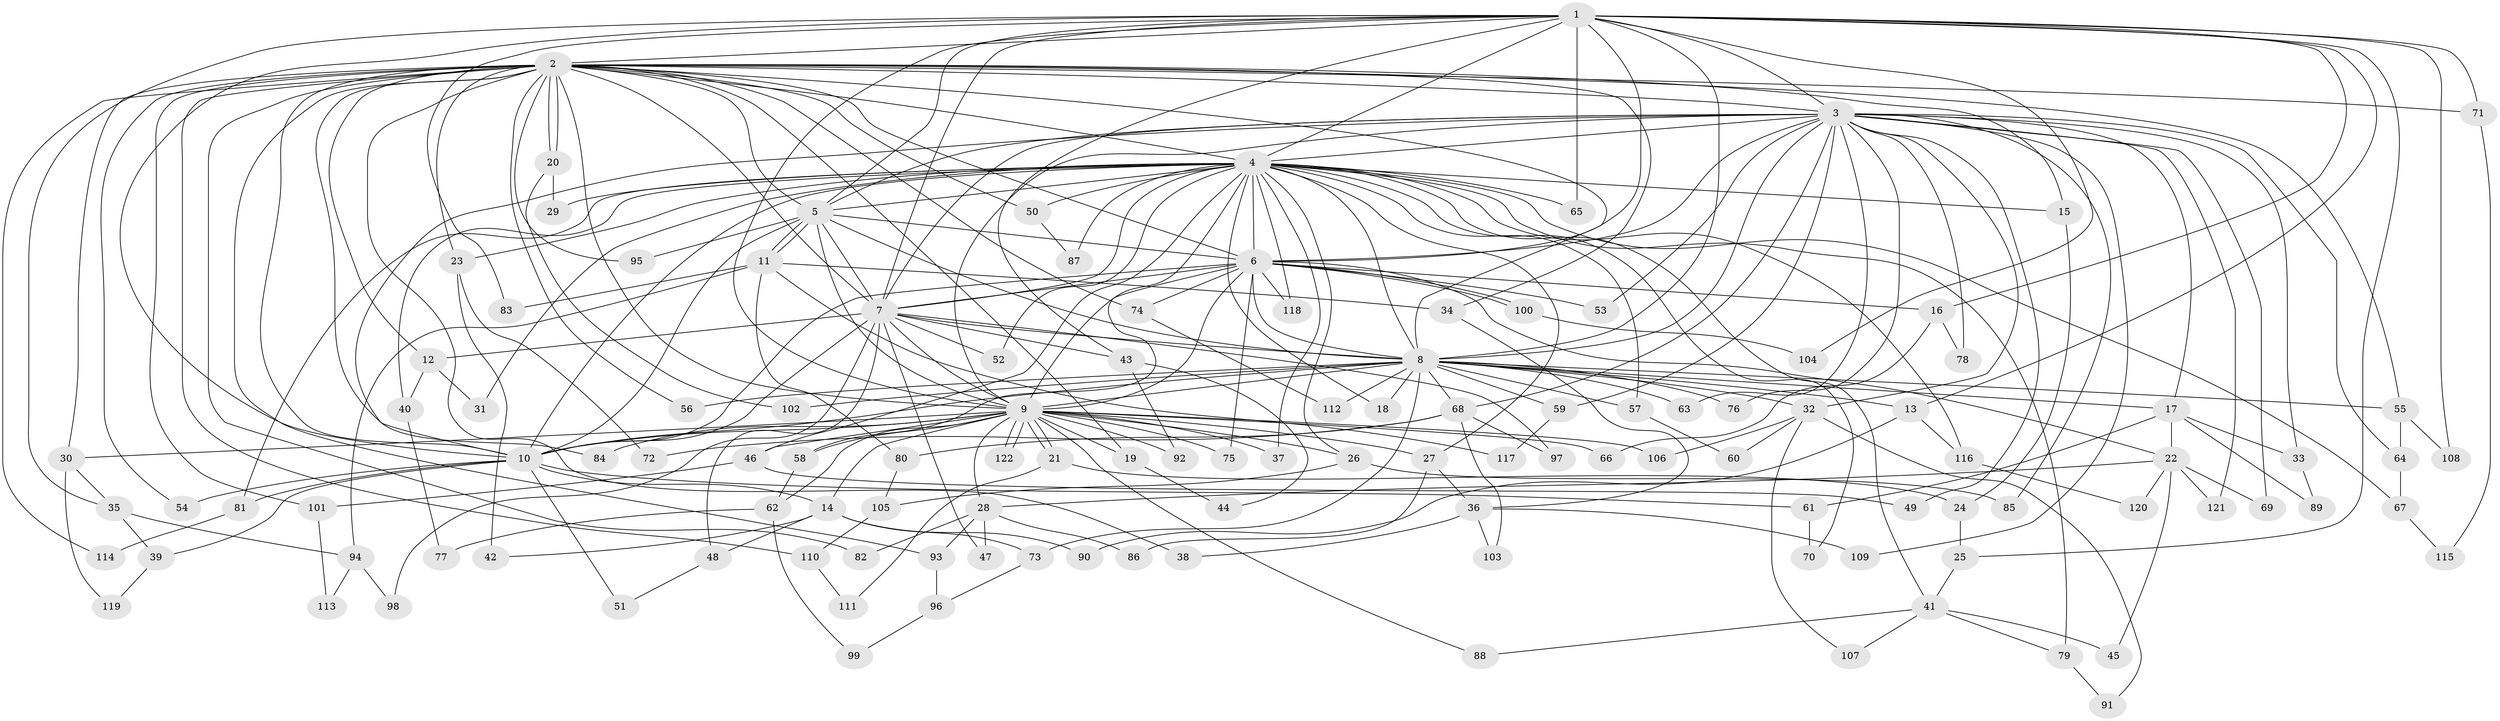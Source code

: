 // coarse degree distribution, {12: 0.05555555555555555, 21: 0.027777777777777776, 23: 0.027777777777777776, 20: 0.027777777777777776, 7: 0.027777777777777776, 4: 0.2222222222222222, 3: 0.1388888888888889, 6: 0.05555555555555555, 5: 0.05555555555555555, 2: 0.3055555555555556, 1: 0.05555555555555555}
// Generated by graph-tools (version 1.1) at 2025/17/03/04/25 18:17:15]
// undirected, 122 vertices, 269 edges
graph export_dot {
graph [start="1"]
  node [color=gray90,style=filled];
  1;
  2;
  3;
  4;
  5;
  6;
  7;
  8;
  9;
  10;
  11;
  12;
  13;
  14;
  15;
  16;
  17;
  18;
  19;
  20;
  21;
  22;
  23;
  24;
  25;
  26;
  27;
  28;
  29;
  30;
  31;
  32;
  33;
  34;
  35;
  36;
  37;
  38;
  39;
  40;
  41;
  42;
  43;
  44;
  45;
  46;
  47;
  48;
  49;
  50;
  51;
  52;
  53;
  54;
  55;
  56;
  57;
  58;
  59;
  60;
  61;
  62;
  63;
  64;
  65;
  66;
  67;
  68;
  69;
  70;
  71;
  72;
  73;
  74;
  75;
  76;
  77;
  78;
  79;
  80;
  81;
  82;
  83;
  84;
  85;
  86;
  87;
  88;
  89;
  90;
  91;
  92;
  93;
  94;
  95;
  96;
  97;
  98;
  99;
  100;
  101;
  102;
  103;
  104;
  105;
  106;
  107;
  108;
  109;
  110;
  111;
  112;
  113;
  114;
  115;
  116;
  117;
  118;
  119;
  120;
  121;
  122;
  1 -- 2;
  1 -- 3;
  1 -- 4;
  1 -- 5;
  1 -- 6;
  1 -- 7;
  1 -- 8;
  1 -- 9;
  1 -- 10;
  1 -- 13;
  1 -- 16;
  1 -- 25;
  1 -- 35;
  1 -- 43;
  1 -- 65;
  1 -- 71;
  1 -- 83;
  1 -- 104;
  1 -- 108;
  2 -- 3;
  2 -- 4;
  2 -- 5;
  2 -- 6;
  2 -- 7;
  2 -- 8;
  2 -- 9;
  2 -- 10;
  2 -- 12;
  2 -- 15;
  2 -- 19;
  2 -- 20;
  2 -- 20;
  2 -- 23;
  2 -- 30;
  2 -- 34;
  2 -- 38;
  2 -- 50;
  2 -- 54;
  2 -- 55;
  2 -- 56;
  2 -- 71;
  2 -- 74;
  2 -- 82;
  2 -- 84;
  2 -- 93;
  2 -- 95;
  2 -- 101;
  2 -- 110;
  2 -- 114;
  3 -- 4;
  3 -- 5;
  3 -- 6;
  3 -- 7;
  3 -- 8;
  3 -- 9;
  3 -- 10;
  3 -- 17;
  3 -- 32;
  3 -- 33;
  3 -- 49;
  3 -- 53;
  3 -- 59;
  3 -- 63;
  3 -- 64;
  3 -- 68;
  3 -- 69;
  3 -- 76;
  3 -- 78;
  3 -- 85;
  3 -- 109;
  3 -- 121;
  4 -- 5;
  4 -- 6;
  4 -- 7;
  4 -- 8;
  4 -- 9;
  4 -- 10;
  4 -- 15;
  4 -- 18;
  4 -- 23;
  4 -- 26;
  4 -- 27;
  4 -- 29;
  4 -- 31;
  4 -- 37;
  4 -- 40;
  4 -- 41;
  4 -- 46;
  4 -- 50;
  4 -- 52;
  4 -- 57;
  4 -- 65;
  4 -- 67;
  4 -- 70;
  4 -- 79;
  4 -- 81;
  4 -- 87;
  4 -- 116;
  4 -- 118;
  5 -- 6;
  5 -- 7;
  5 -- 8;
  5 -- 9;
  5 -- 10;
  5 -- 11;
  5 -- 11;
  5 -- 95;
  6 -- 7;
  6 -- 8;
  6 -- 9;
  6 -- 10;
  6 -- 16;
  6 -- 22;
  6 -- 53;
  6 -- 58;
  6 -- 74;
  6 -- 75;
  6 -- 100;
  6 -- 100;
  6 -- 118;
  7 -- 8;
  7 -- 9;
  7 -- 10;
  7 -- 12;
  7 -- 43;
  7 -- 47;
  7 -- 48;
  7 -- 52;
  7 -- 97;
  7 -- 98;
  8 -- 9;
  8 -- 10;
  8 -- 13;
  8 -- 17;
  8 -- 18;
  8 -- 32;
  8 -- 55;
  8 -- 56;
  8 -- 57;
  8 -- 59;
  8 -- 63;
  8 -- 68;
  8 -- 73;
  8 -- 76;
  8 -- 102;
  8 -- 112;
  9 -- 10;
  9 -- 14;
  9 -- 19;
  9 -- 21;
  9 -- 21;
  9 -- 26;
  9 -- 27;
  9 -- 28;
  9 -- 30;
  9 -- 37;
  9 -- 46;
  9 -- 58;
  9 -- 62;
  9 -- 66;
  9 -- 75;
  9 -- 84;
  9 -- 88;
  9 -- 92;
  9 -- 106;
  9 -- 122;
  9 -- 122;
  10 -- 14;
  10 -- 39;
  10 -- 51;
  10 -- 54;
  10 -- 61;
  10 -- 81;
  11 -- 34;
  11 -- 80;
  11 -- 83;
  11 -- 94;
  11 -- 117;
  12 -- 31;
  12 -- 40;
  13 -- 90;
  13 -- 116;
  14 -- 42;
  14 -- 48;
  14 -- 73;
  14 -- 90;
  15 -- 24;
  16 -- 66;
  16 -- 78;
  17 -- 22;
  17 -- 33;
  17 -- 61;
  17 -- 89;
  19 -- 44;
  20 -- 29;
  20 -- 102;
  21 -- 24;
  21 -- 111;
  22 -- 28;
  22 -- 45;
  22 -- 69;
  22 -- 120;
  22 -- 121;
  23 -- 42;
  23 -- 72;
  24 -- 25;
  25 -- 41;
  26 -- 85;
  26 -- 105;
  27 -- 36;
  27 -- 86;
  28 -- 47;
  28 -- 82;
  28 -- 86;
  28 -- 93;
  30 -- 35;
  30 -- 119;
  32 -- 60;
  32 -- 91;
  32 -- 106;
  32 -- 107;
  33 -- 89;
  34 -- 36;
  35 -- 39;
  35 -- 94;
  36 -- 38;
  36 -- 103;
  36 -- 109;
  39 -- 119;
  40 -- 77;
  41 -- 45;
  41 -- 79;
  41 -- 88;
  41 -- 107;
  43 -- 44;
  43 -- 92;
  46 -- 49;
  46 -- 101;
  48 -- 51;
  50 -- 87;
  55 -- 64;
  55 -- 108;
  57 -- 60;
  58 -- 62;
  59 -- 117;
  61 -- 70;
  62 -- 77;
  62 -- 99;
  64 -- 67;
  67 -- 115;
  68 -- 72;
  68 -- 80;
  68 -- 97;
  68 -- 103;
  71 -- 115;
  73 -- 96;
  74 -- 112;
  79 -- 91;
  80 -- 105;
  81 -- 114;
  93 -- 96;
  94 -- 98;
  94 -- 113;
  96 -- 99;
  100 -- 104;
  101 -- 113;
  105 -- 110;
  110 -- 111;
  116 -- 120;
}
